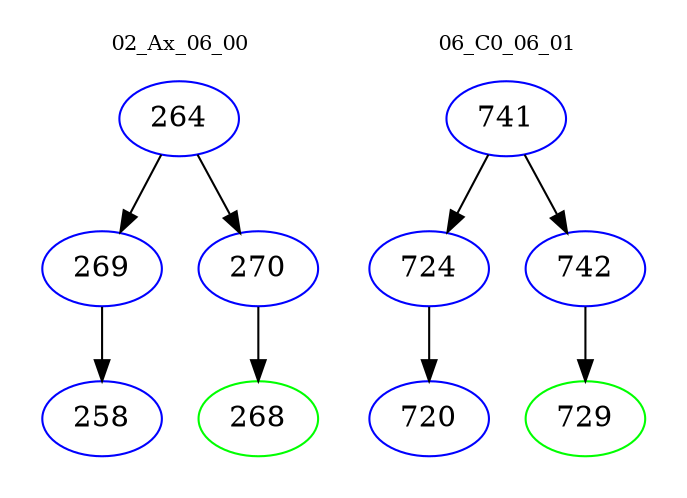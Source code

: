 digraph{
subgraph cluster_0 {
color = white
label = "02_Ax_06_00";
fontsize=10;
T0_264 [label="264", color="blue"]
T0_264 -> T0_269 [color="black"]
T0_269 [label="269", color="blue"]
T0_269 -> T0_258 [color="black"]
T0_258 [label="258", color="blue"]
T0_264 -> T0_270 [color="black"]
T0_270 [label="270", color="blue"]
T0_270 -> T0_268 [color="black"]
T0_268 [label="268", color="green"]
}
subgraph cluster_1 {
color = white
label = "06_C0_06_01";
fontsize=10;
T1_741 [label="741", color="blue"]
T1_741 -> T1_724 [color="black"]
T1_724 [label="724", color="blue"]
T1_724 -> T1_720 [color="black"]
T1_720 [label="720", color="blue"]
T1_741 -> T1_742 [color="black"]
T1_742 [label="742", color="blue"]
T1_742 -> T1_729 [color="black"]
T1_729 [label="729", color="green"]
}
}
